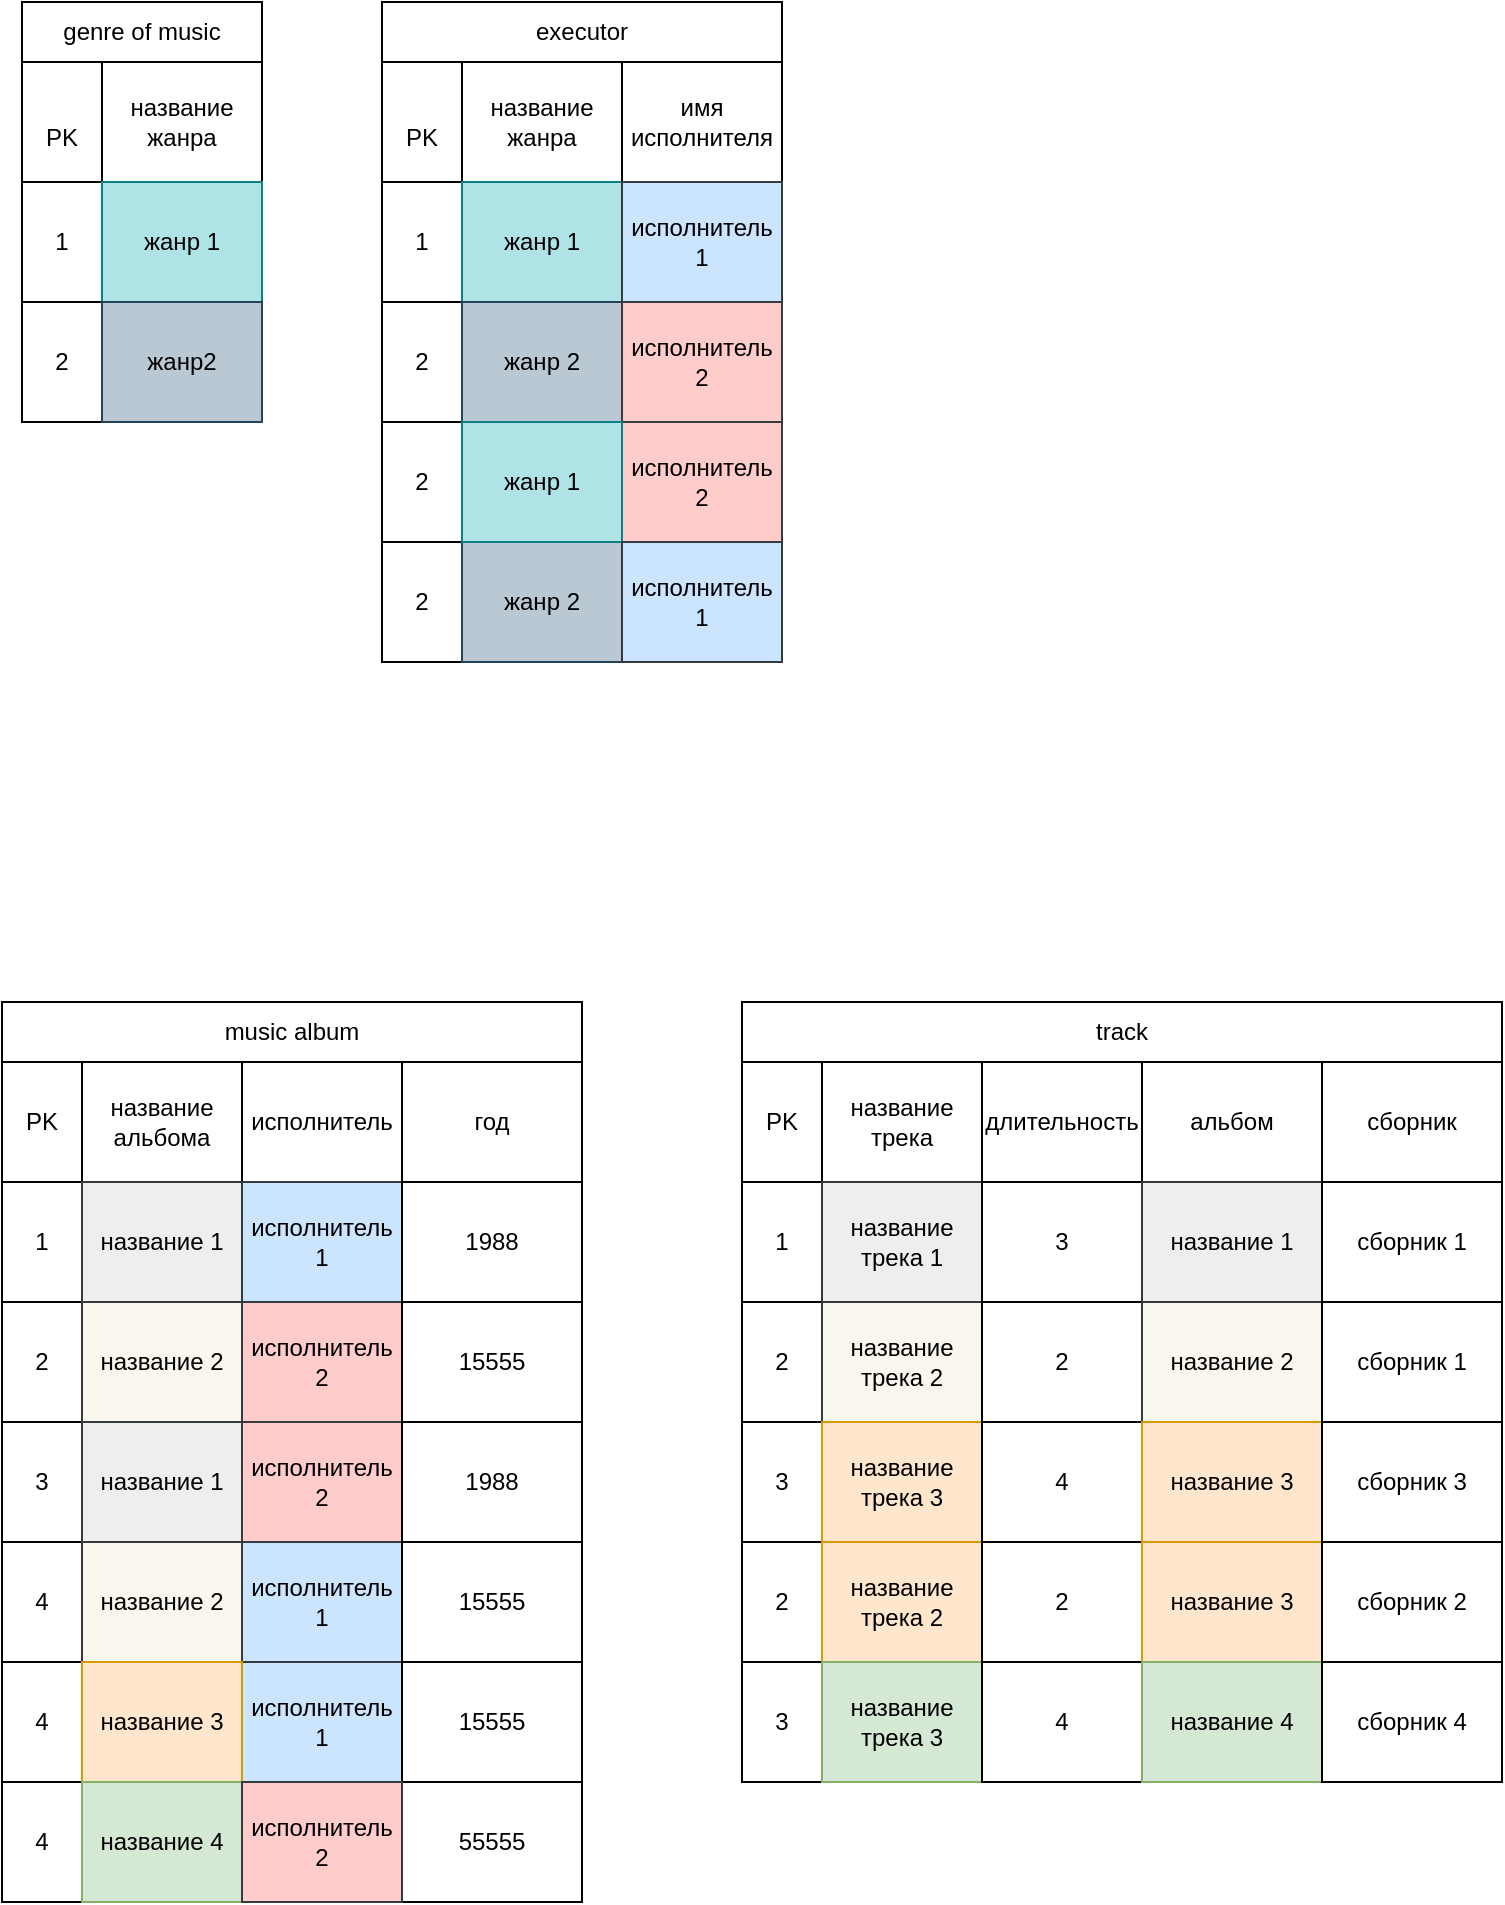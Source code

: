 <mxfile version="23.1.3" type="github">
  <diagram name="Страница — 1" id="Ni46iN3hKSqGchIss_4x">
    <mxGraphModel dx="1877" dy="-628" grid="1" gridSize="10" guides="1" tooltips="1" connect="1" arrows="1" fold="1" page="1" pageScale="1" pageWidth="827" pageHeight="1169" math="0" shadow="0">
      <root>
        <mxCell id="0" />
        <mxCell id="1" parent="0" />
        <mxCell id="0FPX2x4suMe0Nvz5pbA6-224" value="music album" style="rounded=0;whiteSpace=wrap;html=1;" parent="1" vertex="1">
          <mxGeometry x="-240" y="1680" width="290" height="30" as="geometry" />
        </mxCell>
        <mxCell id="0FPX2x4suMe0Nvz5pbA6-225" value="PK" style="rounded=0;whiteSpace=wrap;html=1;" parent="1" vertex="1">
          <mxGeometry x="-240" y="1710" width="40" height="60" as="geometry" />
        </mxCell>
        <mxCell id="0FPX2x4suMe0Nvz5pbA6-226" value="название альбома" style="rounded=0;whiteSpace=wrap;html=1;" parent="1" vertex="1">
          <mxGeometry x="-200" y="1710" width="80" height="60" as="geometry" />
        </mxCell>
        <mxCell id="0FPX2x4suMe0Nvz5pbA6-227" value="исполнитель" style="rounded=0;whiteSpace=wrap;html=1;" parent="1" vertex="1">
          <mxGeometry x="-120" y="1710" width="80" height="60" as="geometry" />
        </mxCell>
        <mxCell id="0FPX2x4suMe0Nvz5pbA6-228" value="год" style="rounded=0;whiteSpace=wrap;html=1;" parent="1" vertex="1">
          <mxGeometry x="-40" y="1710" width="90" height="60" as="geometry" />
        </mxCell>
        <mxCell id="0FPX2x4suMe0Nvz5pbA6-229" value="1" style="rounded=0;whiteSpace=wrap;html=1;" parent="1" vertex="1">
          <mxGeometry x="-240" y="1770" width="40" height="60" as="geometry" />
        </mxCell>
        <mxCell id="0FPX2x4suMe0Nvz5pbA6-230" value="название 1" style="rounded=0;whiteSpace=wrap;html=1;fillColor=#eeeeee;strokeColor=#36393d;" parent="1" vertex="1">
          <mxGeometry x="-200" y="1770" width="80" height="60" as="geometry" />
        </mxCell>
        <mxCell id="0FPX2x4suMe0Nvz5pbA6-231" value="исполнитель 1" style="rounded=0;whiteSpace=wrap;html=1;fillColor=#cce5ff;strokeColor=#36393d;" parent="1" vertex="1">
          <mxGeometry x="-120" y="1770" width="80" height="60" as="geometry" />
        </mxCell>
        <mxCell id="0FPX2x4suMe0Nvz5pbA6-233" value="1988" style="rounded=0;whiteSpace=wrap;html=1;" parent="1" vertex="1">
          <mxGeometry x="-40" y="1770" width="90" height="60" as="geometry" />
        </mxCell>
        <mxCell id="0FPX2x4suMe0Nvz5pbA6-234" value="2" style="rounded=0;whiteSpace=wrap;html=1;" parent="1" vertex="1">
          <mxGeometry x="-240" y="1830" width="40" height="60" as="geometry" />
        </mxCell>
        <mxCell id="0FPX2x4suMe0Nvz5pbA6-235" value="название 2" style="rounded=0;whiteSpace=wrap;html=1;fillColor=#f9f7ed;strokeColor=#36393d;" parent="1" vertex="1">
          <mxGeometry x="-200" y="1830" width="80" height="60" as="geometry" />
        </mxCell>
        <mxCell id="0FPX2x4suMe0Nvz5pbA6-236" value="исполнитель 2" style="rounded=0;whiteSpace=wrap;html=1;fillColor=#ffcccc;strokeColor=#36393d;" parent="1" vertex="1">
          <mxGeometry x="-120" y="1830" width="80" height="60" as="geometry" />
        </mxCell>
        <mxCell id="0FPX2x4suMe0Nvz5pbA6-237" value="15555" style="rounded=0;whiteSpace=wrap;html=1;" parent="1" vertex="1">
          <mxGeometry x="-40" y="1830" width="90" height="60" as="geometry" />
        </mxCell>
        <mxCell id="0FPX2x4suMe0Nvz5pbA6-243" value="track" style="rounded=0;whiteSpace=wrap;html=1;" parent="1" vertex="1">
          <mxGeometry x="130" y="1680" width="380" height="30" as="geometry" />
        </mxCell>
        <mxCell id="0FPX2x4suMe0Nvz5pbA6-244" value="PK" style="rounded=0;whiteSpace=wrap;html=1;" parent="1" vertex="1">
          <mxGeometry x="130" y="1710" width="40" height="60" as="geometry" />
        </mxCell>
        <mxCell id="0FPX2x4suMe0Nvz5pbA6-245" value="название трека" style="rounded=0;whiteSpace=wrap;html=1;" parent="1" vertex="1">
          <mxGeometry x="170" y="1710" width="80" height="60" as="geometry" />
        </mxCell>
        <mxCell id="0FPX2x4suMe0Nvz5pbA6-246" value="длительность" style="rounded=0;whiteSpace=wrap;html=1;" parent="1" vertex="1">
          <mxGeometry x="250" y="1710" width="80" height="60" as="geometry" />
        </mxCell>
        <mxCell id="0FPX2x4suMe0Nvz5pbA6-247" value="альбом" style="rounded=0;whiteSpace=wrap;html=1;" parent="1" vertex="1">
          <mxGeometry x="330" y="1710" width="90" height="60" as="geometry" />
        </mxCell>
        <mxCell id="0FPX2x4suMe0Nvz5pbA6-248" value="1" style="rounded=0;whiteSpace=wrap;html=1;" parent="1" vertex="1">
          <mxGeometry x="130" y="1770" width="40" height="60" as="geometry" />
        </mxCell>
        <mxCell id="0FPX2x4suMe0Nvz5pbA6-249" value="название трека 1" style="rounded=0;whiteSpace=wrap;html=1;fillColor=#eeeeee;strokeColor=#36393d;" parent="1" vertex="1">
          <mxGeometry x="170" y="1770" width="80" height="60" as="geometry" />
        </mxCell>
        <mxCell id="0FPX2x4suMe0Nvz5pbA6-250" value="3" style="rounded=0;whiteSpace=wrap;html=1;" parent="1" vertex="1">
          <mxGeometry x="250" y="1770" width="80" height="60" as="geometry" />
        </mxCell>
        <mxCell id="0FPX2x4suMe0Nvz5pbA6-251" value="название 1" style="rounded=0;whiteSpace=wrap;html=1;fillColor=#eeeeee;strokeColor=#36393d;" parent="1" vertex="1">
          <mxGeometry x="330" y="1770" width="90" height="60" as="geometry" />
        </mxCell>
        <mxCell id="0FPX2x4suMe0Nvz5pbA6-252" value="2" style="rounded=0;whiteSpace=wrap;html=1;" parent="1" vertex="1">
          <mxGeometry x="130" y="1830" width="40" height="60" as="geometry" />
        </mxCell>
        <mxCell id="0FPX2x4suMe0Nvz5pbA6-253" value="название трека 2" style="rounded=0;whiteSpace=wrap;html=1;fillColor=#f9f7ed;strokeColor=#36393d;" parent="1" vertex="1">
          <mxGeometry x="170" y="1830" width="80" height="60" as="geometry" />
        </mxCell>
        <mxCell id="0FPX2x4suMe0Nvz5pbA6-254" value="2" style="rounded=0;whiteSpace=wrap;html=1;" parent="1" vertex="1">
          <mxGeometry x="250" y="1830" width="80" height="60" as="geometry" />
        </mxCell>
        <mxCell id="0FPX2x4suMe0Nvz5pbA6-255" value="название 2" style="rounded=0;whiteSpace=wrap;html=1;fillColor=#f9f7ed;strokeColor=#36393d;" parent="1" vertex="1">
          <mxGeometry x="330" y="1830" width="90" height="60" as="geometry" />
        </mxCell>
        <mxCell id="0FPX2x4suMe0Nvz5pbA6-256" value="3" style="rounded=0;whiteSpace=wrap;html=1;" parent="1" vertex="1">
          <mxGeometry x="130" y="1890" width="40" height="60" as="geometry" />
        </mxCell>
        <mxCell id="0FPX2x4suMe0Nvz5pbA6-257" value="название трека 3" style="rounded=0;whiteSpace=wrap;html=1;fillColor=#ffe6cc;strokeColor=#d79b00;" parent="1" vertex="1">
          <mxGeometry x="170" y="1890" width="80" height="60" as="geometry" />
        </mxCell>
        <mxCell id="0FPX2x4suMe0Nvz5pbA6-258" value="4" style="rounded=0;whiteSpace=wrap;html=1;" parent="1" vertex="1">
          <mxGeometry x="250" y="1890" width="80" height="60" as="geometry" />
        </mxCell>
        <mxCell id="0FPX2x4suMe0Nvz5pbA6-259" value="название 3" style="rounded=0;whiteSpace=wrap;html=1;fillColor=#ffe6cc;strokeColor=#d79b00;" parent="1" vertex="1">
          <mxGeometry x="330" y="1890" width="90" height="60" as="geometry" />
        </mxCell>
        <mxCell id="0FPX2x4suMe0Nvz5pbA6-260" value="genre of music" style="rounded=0;whiteSpace=wrap;html=1;" parent="1" vertex="1">
          <mxGeometry x="-230" y="1180" width="120" height="30" as="geometry" />
        </mxCell>
        <mxCell id="0FPX2x4suMe0Nvz5pbA6-261" value="&lt;br style=&quot;border-color: var(--border-color); font-size: 16px;&quot;&gt;PK" style="rounded=0;whiteSpace=wrap;html=1;" parent="1" vertex="1">
          <mxGeometry x="-230" y="1210" width="40" height="60" as="geometry" />
        </mxCell>
        <mxCell id="0FPX2x4suMe0Nvz5pbA6-262" value="название&lt;br&gt;жанра" style="rounded=0;whiteSpace=wrap;html=1;" parent="1" vertex="1">
          <mxGeometry x="-190" y="1210" width="80" height="60" as="geometry" />
        </mxCell>
        <mxCell id="0FPX2x4suMe0Nvz5pbA6-263" value="1" style="rounded=0;whiteSpace=wrap;html=1;" parent="1" vertex="1">
          <mxGeometry x="-230" y="1270" width="40" height="60" as="geometry" />
        </mxCell>
        <mxCell id="0FPX2x4suMe0Nvz5pbA6-264" value="жанр 1" style="rounded=0;whiteSpace=wrap;html=1;fillColor=#b0e3e6;strokeColor=#0e8088;" parent="1" vertex="1">
          <mxGeometry x="-190" y="1270" width="80" height="60" as="geometry" />
        </mxCell>
        <mxCell id="0FPX2x4suMe0Nvz5pbA6-265" value="2" style="rounded=0;whiteSpace=wrap;html=1;" parent="1" vertex="1">
          <mxGeometry x="-230" y="1330" width="40" height="60" as="geometry" />
        </mxCell>
        <mxCell id="0FPX2x4suMe0Nvz5pbA6-266" value="жанр2" style="rounded=0;whiteSpace=wrap;html=1;fillColor=#bac8d3;strokeColor=#23445d;" parent="1" vertex="1">
          <mxGeometry x="-190" y="1330" width="80" height="60" as="geometry" />
        </mxCell>
        <mxCell id="0FPX2x4suMe0Nvz5pbA6-267" value="executor" style="rounded=0;whiteSpace=wrap;html=1;" parent="1" vertex="1">
          <mxGeometry x="-50" y="1180" width="200" height="30" as="geometry" />
        </mxCell>
        <mxCell id="0FPX2x4suMe0Nvz5pbA6-268" value="&lt;br style=&quot;border-color: var(--border-color); font-size: 16px;&quot;&gt;PK" style="rounded=0;whiteSpace=wrap;html=1;" parent="1" vertex="1">
          <mxGeometry x="-50" y="1210" width="40" height="60" as="geometry" />
        </mxCell>
        <mxCell id="0FPX2x4suMe0Nvz5pbA6-269" value="название&lt;br&gt;жанра" style="rounded=0;whiteSpace=wrap;html=1;" parent="1" vertex="1">
          <mxGeometry x="-10" y="1210" width="80" height="60" as="geometry" />
        </mxCell>
        <mxCell id="0FPX2x4suMe0Nvz5pbA6-270" value="1" style="rounded=0;whiteSpace=wrap;html=1;" parent="1" vertex="1">
          <mxGeometry x="-50" y="1270" width="40" height="60" as="geometry" />
        </mxCell>
        <mxCell id="0FPX2x4suMe0Nvz5pbA6-271" value="жанр 1" style="rounded=0;whiteSpace=wrap;html=1;fillColor=#b0e3e6;strokeColor=#0e8088;" parent="1" vertex="1">
          <mxGeometry x="-10" y="1270" width="80" height="60" as="geometry" />
        </mxCell>
        <mxCell id="0FPX2x4suMe0Nvz5pbA6-272" value="2" style="rounded=0;whiteSpace=wrap;html=1;" parent="1" vertex="1">
          <mxGeometry x="-50" y="1330" width="40" height="60" as="geometry" />
        </mxCell>
        <mxCell id="0FPX2x4suMe0Nvz5pbA6-273" value="жанр 2" style="rounded=0;whiteSpace=wrap;html=1;fillColor=#bac8d3;strokeColor=#23445d;" parent="1" vertex="1">
          <mxGeometry x="-10" y="1330" width="80" height="60" as="geometry" />
        </mxCell>
        <mxCell id="0FPX2x4suMe0Nvz5pbA6-274" value="имя исполнителя" style="rounded=0;whiteSpace=wrap;html=1;" parent="1" vertex="1">
          <mxGeometry x="70" y="1210" width="80" height="60" as="geometry" />
        </mxCell>
        <mxCell id="0FPX2x4suMe0Nvz5pbA6-275" value="исполнитель 1" style="rounded=0;whiteSpace=wrap;html=1;fillColor=#cce5ff;strokeColor=#36393d;" parent="1" vertex="1">
          <mxGeometry x="70" y="1270" width="80" height="60" as="geometry" />
        </mxCell>
        <mxCell id="0FPX2x4suMe0Nvz5pbA6-276" value="исполнитель 2" style="rounded=0;whiteSpace=wrap;html=1;fillColor=#ffcccc;strokeColor=#36393d;" parent="1" vertex="1">
          <mxGeometry x="70" y="1330" width="80" height="60" as="geometry" />
        </mxCell>
        <mxCell id="MegZpQUbzj5G_4rB9LT_-1" value="2" style="rounded=0;whiteSpace=wrap;html=1;" vertex="1" parent="1">
          <mxGeometry x="-50" y="1390" width="40" height="60" as="geometry" />
        </mxCell>
        <mxCell id="MegZpQUbzj5G_4rB9LT_-2" value="жанр 2" style="rounded=0;whiteSpace=wrap;html=1;fillColor=#bac8d3;strokeColor=#23445d;" vertex="1" parent="1">
          <mxGeometry x="-10" y="1390" width="80" height="60" as="geometry" />
        </mxCell>
        <mxCell id="MegZpQUbzj5G_4rB9LT_-3" value="исполнитель 2" style="rounded=0;whiteSpace=wrap;html=1;fillColor=#ffcccc;strokeColor=#36393d;" vertex="1" parent="1">
          <mxGeometry x="70" y="1390" width="80" height="60" as="geometry" />
        </mxCell>
        <mxCell id="MegZpQUbzj5G_4rB9LT_-4" value="2" style="rounded=0;whiteSpace=wrap;html=1;" vertex="1" parent="1">
          <mxGeometry x="-50" y="1450" width="40" height="60" as="geometry" />
        </mxCell>
        <mxCell id="MegZpQUbzj5G_4rB9LT_-5" value="жанр 2" style="rounded=0;whiteSpace=wrap;html=1;fillColor=#bac8d3;strokeColor=#23445d;" vertex="1" parent="1">
          <mxGeometry x="-10" y="1450" width="80" height="60" as="geometry" />
        </mxCell>
        <mxCell id="MegZpQUbzj5G_4rB9LT_-6" value="исполнитель 2" style="rounded=0;whiteSpace=wrap;html=1;fillColor=#ffcccc;strokeColor=#36393d;" vertex="1" parent="1">
          <mxGeometry x="70" y="1450" width="80" height="60" as="geometry" />
        </mxCell>
        <mxCell id="MegZpQUbzj5G_4rB9LT_-7" value="жанр 1" style="rounded=0;whiteSpace=wrap;html=1;fillColor=#b0e3e6;strokeColor=#0e8088;" vertex="1" parent="1">
          <mxGeometry x="-10" y="1390" width="80" height="60" as="geometry" />
        </mxCell>
        <mxCell id="MegZpQUbzj5G_4rB9LT_-8" value="исполнитель 1" style="rounded=0;whiteSpace=wrap;html=1;fillColor=#cce5ff;strokeColor=#36393d;" vertex="1" parent="1">
          <mxGeometry x="70" y="1450" width="80" height="60" as="geometry" />
        </mxCell>
        <mxCell id="MegZpQUbzj5G_4rB9LT_-9" value="3" style="rounded=0;whiteSpace=wrap;html=1;" vertex="1" parent="1">
          <mxGeometry x="-240" y="1890" width="40" height="60" as="geometry" />
        </mxCell>
        <mxCell id="MegZpQUbzj5G_4rB9LT_-10" value="название 1" style="rounded=0;whiteSpace=wrap;html=1;fillColor=#eeeeee;strokeColor=#36393d;" vertex="1" parent="1">
          <mxGeometry x="-200" y="1890" width="80" height="60" as="geometry" />
        </mxCell>
        <mxCell id="MegZpQUbzj5G_4rB9LT_-11" value="исполнитель 1" style="rounded=0;whiteSpace=wrap;html=1;fillColor=#cce5ff;strokeColor=#36393d;" vertex="1" parent="1">
          <mxGeometry x="-120" y="1890" width="80" height="60" as="geometry" />
        </mxCell>
        <mxCell id="MegZpQUbzj5G_4rB9LT_-12" value="11111" style="rounded=0;whiteSpace=wrap;html=1;" vertex="1" parent="1">
          <mxGeometry x="-40" y="1890" width="90" height="60" as="geometry" />
        </mxCell>
        <mxCell id="MegZpQUbzj5G_4rB9LT_-13" value="4" style="rounded=0;whiteSpace=wrap;html=1;" vertex="1" parent="1">
          <mxGeometry x="-240" y="1950" width="40" height="60" as="geometry" />
        </mxCell>
        <mxCell id="MegZpQUbzj5G_4rB9LT_-14" value="название 1" style="rounded=0;whiteSpace=wrap;html=1;fillColor=#eeeeee;strokeColor=#36393d;" vertex="1" parent="1">
          <mxGeometry x="-200" y="1950" width="80" height="60" as="geometry" />
        </mxCell>
        <mxCell id="MegZpQUbzj5G_4rB9LT_-15" value="исполнитель 1" style="rounded=0;whiteSpace=wrap;html=1;fillColor=#cce5ff;strokeColor=#36393d;" vertex="1" parent="1">
          <mxGeometry x="-120" y="1950" width="80" height="60" as="geometry" />
        </mxCell>
        <mxCell id="MegZpQUbzj5G_4rB9LT_-16" value="11111" style="rounded=0;whiteSpace=wrap;html=1;" vertex="1" parent="1">
          <mxGeometry x="-40" y="1950" width="90" height="60" as="geometry" />
        </mxCell>
        <mxCell id="MegZpQUbzj5G_4rB9LT_-17" value="исполнитель 2" style="rounded=0;whiteSpace=wrap;html=1;fillColor=#ffcccc;strokeColor=#36393d;" vertex="1" parent="1">
          <mxGeometry x="-120" y="1890" width="80" height="60" as="geometry" />
        </mxCell>
        <mxCell id="MegZpQUbzj5G_4rB9LT_-19" value="название 2" style="rounded=0;whiteSpace=wrap;html=1;fillColor=#f9f7ed;strokeColor=#36393d;" vertex="1" parent="1">
          <mxGeometry x="-200" y="1950" width="80" height="60" as="geometry" />
        </mxCell>
        <mxCell id="MegZpQUbzj5G_4rB9LT_-20" value="15555" style="rounded=0;whiteSpace=wrap;html=1;" vertex="1" parent="1">
          <mxGeometry x="-40" y="1950" width="90" height="60" as="geometry" />
        </mxCell>
        <mxCell id="MegZpQUbzj5G_4rB9LT_-21" value="1988" style="rounded=0;whiteSpace=wrap;html=1;" vertex="1" parent="1">
          <mxGeometry x="-40" y="1890" width="90" height="60" as="geometry" />
        </mxCell>
        <mxCell id="MegZpQUbzj5G_4rB9LT_-22" value="сборник" style="rounded=0;whiteSpace=wrap;html=1;" vertex="1" parent="1">
          <mxGeometry x="420" y="1710" width="90" height="60" as="geometry" />
        </mxCell>
        <mxCell id="MegZpQUbzj5G_4rB9LT_-24" value="сборник 1" style="rounded=0;whiteSpace=wrap;html=1;" vertex="1" parent="1">
          <mxGeometry x="420" y="1770" width="90" height="60" as="geometry" />
        </mxCell>
        <mxCell id="MegZpQUbzj5G_4rB9LT_-25" value="сборник 1" style="rounded=0;whiteSpace=wrap;html=1;" vertex="1" parent="1">
          <mxGeometry x="420" y="1830" width="90" height="60" as="geometry" />
        </mxCell>
        <mxCell id="MegZpQUbzj5G_4rB9LT_-26" value="сборник 3" style="rounded=0;whiteSpace=wrap;html=1;" vertex="1" parent="1">
          <mxGeometry x="420" y="1890" width="90" height="60" as="geometry" />
        </mxCell>
        <mxCell id="MegZpQUbzj5G_4rB9LT_-27" value="2" style="rounded=0;whiteSpace=wrap;html=1;" vertex="1" parent="1">
          <mxGeometry x="130" y="1950" width="40" height="60" as="geometry" />
        </mxCell>
        <mxCell id="MegZpQUbzj5G_4rB9LT_-28" value="название трека 2" style="rounded=0;whiteSpace=wrap;html=1;fillColor=#ffe6cc;strokeColor=#d79b00;" vertex="1" parent="1">
          <mxGeometry x="170" y="1950" width="80" height="60" as="geometry" />
        </mxCell>
        <mxCell id="MegZpQUbzj5G_4rB9LT_-29" value="2" style="rounded=0;whiteSpace=wrap;html=1;" vertex="1" parent="1">
          <mxGeometry x="250" y="1950" width="80" height="60" as="geometry" />
        </mxCell>
        <mxCell id="MegZpQUbzj5G_4rB9LT_-30" value="название 3" style="rounded=0;whiteSpace=wrap;html=1;fillColor=#ffe6cc;strokeColor=#d79b00;" vertex="1" parent="1">
          <mxGeometry x="330" y="1950" width="90" height="60" as="geometry" />
        </mxCell>
        <mxCell id="MegZpQUbzj5G_4rB9LT_-31" value="3" style="rounded=0;whiteSpace=wrap;html=1;" vertex="1" parent="1">
          <mxGeometry x="130" y="2010" width="40" height="60" as="geometry" />
        </mxCell>
        <mxCell id="MegZpQUbzj5G_4rB9LT_-32" value="название трека 3" style="rounded=0;whiteSpace=wrap;html=1;fillColor=#d5e8d4;strokeColor=#82b366;" vertex="1" parent="1">
          <mxGeometry x="170" y="2010" width="80" height="60" as="geometry" />
        </mxCell>
        <mxCell id="MegZpQUbzj5G_4rB9LT_-33" value="4" style="rounded=0;whiteSpace=wrap;html=1;" vertex="1" parent="1">
          <mxGeometry x="250" y="2010" width="80" height="60" as="geometry" />
        </mxCell>
        <mxCell id="MegZpQUbzj5G_4rB9LT_-34" value="название 4" style="rounded=0;whiteSpace=wrap;html=1;fillColor=#d5e8d4;strokeColor=#82b366;" vertex="1" parent="1">
          <mxGeometry x="330" y="2010" width="90" height="60" as="geometry" />
        </mxCell>
        <mxCell id="MegZpQUbzj5G_4rB9LT_-35" value="сборник 2" style="rounded=0;whiteSpace=wrap;html=1;" vertex="1" parent="1">
          <mxGeometry x="420" y="1950" width="90" height="60" as="geometry" />
        </mxCell>
        <mxCell id="MegZpQUbzj5G_4rB9LT_-36" value="сборник 4" style="rounded=0;whiteSpace=wrap;html=1;" vertex="1" parent="1">
          <mxGeometry x="420" y="2010" width="90" height="60" as="geometry" />
        </mxCell>
        <mxCell id="MegZpQUbzj5G_4rB9LT_-37" value="4" style="rounded=0;whiteSpace=wrap;html=1;" vertex="1" parent="1">
          <mxGeometry x="-240" y="2010" width="40" height="60" as="geometry" />
        </mxCell>
        <mxCell id="MegZpQUbzj5G_4rB9LT_-38" value="название 1" style="rounded=0;whiteSpace=wrap;html=1;fillColor=#eeeeee;strokeColor=#36393d;" vertex="1" parent="1">
          <mxGeometry x="-200" y="2010" width="80" height="60" as="geometry" />
        </mxCell>
        <mxCell id="MegZpQUbzj5G_4rB9LT_-39" value="исполнитель 1" style="rounded=0;whiteSpace=wrap;html=1;fillColor=#cce5ff;strokeColor=#36393d;" vertex="1" parent="1">
          <mxGeometry x="-120" y="2010" width="80" height="60" as="geometry" />
        </mxCell>
        <mxCell id="MegZpQUbzj5G_4rB9LT_-40" value="11111" style="rounded=0;whiteSpace=wrap;html=1;" vertex="1" parent="1">
          <mxGeometry x="-40" y="2010" width="90" height="60" as="geometry" />
        </mxCell>
        <mxCell id="MegZpQUbzj5G_4rB9LT_-41" value="название 3" style="rounded=0;whiteSpace=wrap;html=1;fillColor=#ffe6cc;strokeColor=#d79b00;" vertex="1" parent="1">
          <mxGeometry x="-200" y="2010" width="80" height="60" as="geometry" />
        </mxCell>
        <mxCell id="MegZpQUbzj5G_4rB9LT_-42" value="15555" style="rounded=0;whiteSpace=wrap;html=1;" vertex="1" parent="1">
          <mxGeometry x="-40" y="2010" width="90" height="60" as="geometry" />
        </mxCell>
        <mxCell id="MegZpQUbzj5G_4rB9LT_-43" value="4" style="rounded=0;whiteSpace=wrap;html=1;" vertex="1" parent="1">
          <mxGeometry x="-240" y="2070" width="40" height="60" as="geometry" />
        </mxCell>
        <mxCell id="MegZpQUbzj5G_4rB9LT_-44" value="название 1" style="rounded=0;whiteSpace=wrap;html=1;fillColor=#eeeeee;strokeColor=#36393d;" vertex="1" parent="1">
          <mxGeometry x="-200" y="2070" width="80" height="60" as="geometry" />
        </mxCell>
        <mxCell id="MegZpQUbzj5G_4rB9LT_-45" value="исполнитель 2" style="rounded=0;whiteSpace=wrap;html=1;fillColor=#cce5ff;strokeColor=#36393d;" vertex="1" parent="1">
          <mxGeometry x="-120" y="2070" width="80" height="60" as="geometry" />
        </mxCell>
        <mxCell id="MegZpQUbzj5G_4rB9LT_-46" value="11111" style="rounded=0;whiteSpace=wrap;html=1;" vertex="1" parent="1">
          <mxGeometry x="-40" y="2070" width="90" height="60" as="geometry" />
        </mxCell>
        <mxCell id="MegZpQUbzj5G_4rB9LT_-47" value="название 4" style="rounded=0;whiteSpace=wrap;html=1;fillColor=#d5e8d4;strokeColor=#82b366;" vertex="1" parent="1">
          <mxGeometry x="-200" y="2070" width="80" height="60" as="geometry" />
        </mxCell>
        <mxCell id="MegZpQUbzj5G_4rB9LT_-48" value="55555" style="rounded=0;whiteSpace=wrap;html=1;" vertex="1" parent="1">
          <mxGeometry x="-40" y="2070" width="90" height="60" as="geometry" />
        </mxCell>
        <mxCell id="MegZpQUbzj5G_4rB9LT_-49" value="исполнитель 2" style="rounded=0;whiteSpace=wrap;html=1;fillColor=#ffcccc;strokeColor=#36393d;" vertex="1" parent="1">
          <mxGeometry x="-120" y="2070" width="80" height="60" as="geometry" />
        </mxCell>
      </root>
    </mxGraphModel>
  </diagram>
</mxfile>
